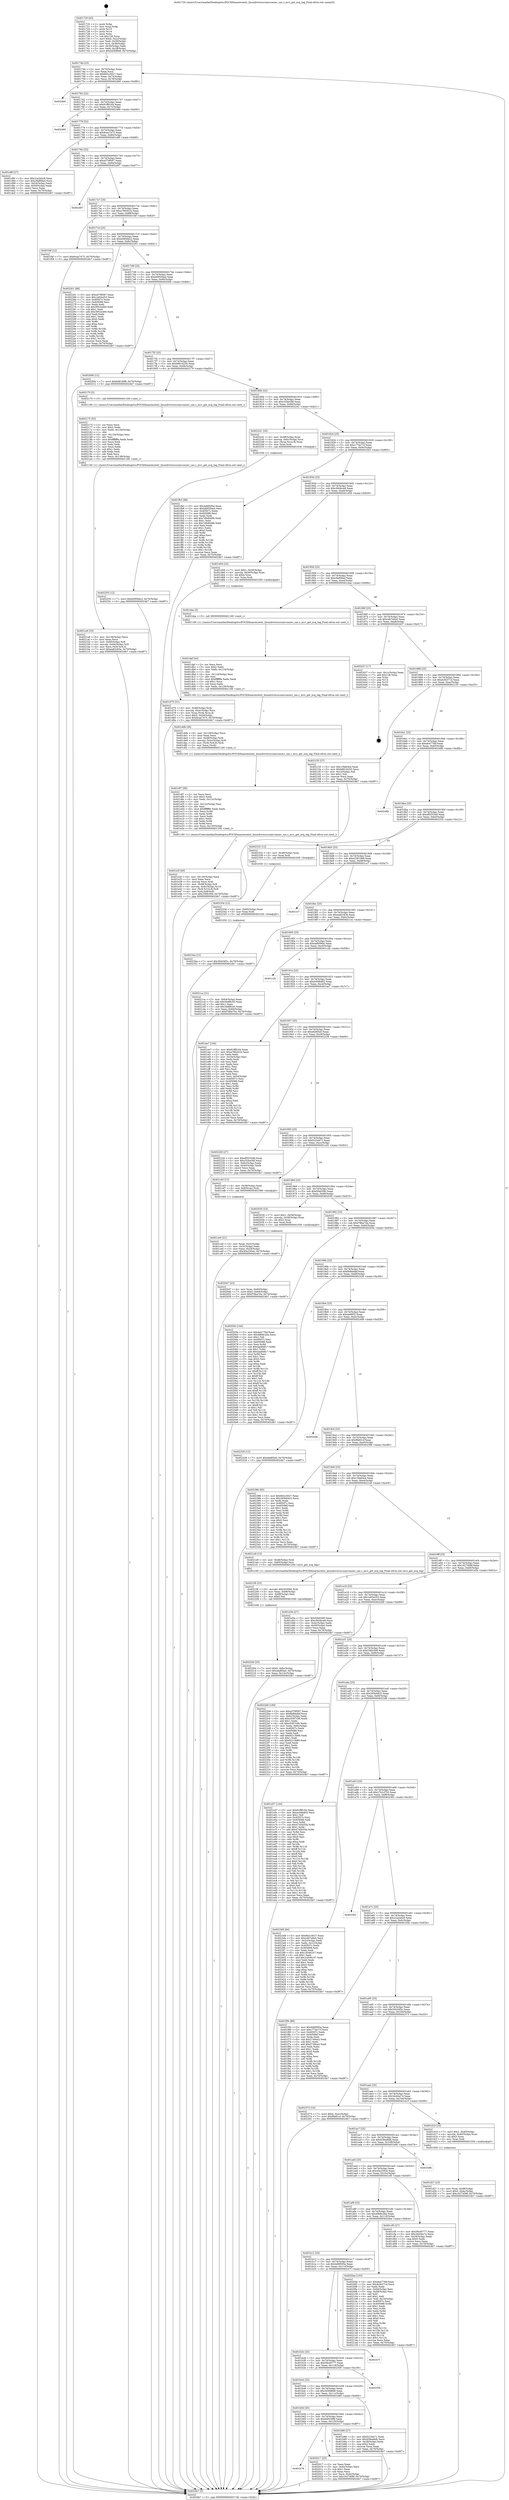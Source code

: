 digraph "0x401720" {
  label = "0x401720 (/mnt/c/Users/mathe/Desktop/tcc/POCII/binaries/extr_linuxdriversscsimvsasmv_sas.c_mvs_get_ncq_tag_Final-ollvm.out::main(0))"
  labelloc = "t"
  node[shape=record]

  Entry [label="",width=0.3,height=0.3,shape=circle,fillcolor=black,style=filled]
  "0x40174b" [label="{
     0x40174b [23]\l
     | [instrs]\l
     &nbsp;&nbsp;0x40174b \<+3\>: mov -0x70(%rbp),%eax\l
     &nbsp;&nbsp;0x40174e \<+2\>: mov %eax,%ecx\l
     &nbsp;&nbsp;0x401750 \<+6\>: sub $0x802c3027,%ecx\l
     &nbsp;&nbsp;0x401756 \<+3\>: mov %eax,-0x74(%rbp)\l
     &nbsp;&nbsp;0x401759 \<+3\>: mov %ecx,-0x78(%rbp)\l
     &nbsp;&nbsp;0x40175c \<+6\>: je 00000000004024b0 \<main+0xd90\>\l
  }"]
  "0x4024b0" [label="{
     0x4024b0\l
  }", style=dashed]
  "0x401762" [label="{
     0x401762 [22]\l
     | [instrs]\l
     &nbsp;&nbsp;0x401762 \<+5\>: jmp 0000000000401767 \<main+0x47\>\l
     &nbsp;&nbsp;0x401767 \<+3\>: mov -0x74(%rbp),%eax\l
     &nbsp;&nbsp;0x40176a \<+5\>: sub $0x81ff9164,%eax\l
     &nbsp;&nbsp;0x40176f \<+3\>: mov %eax,-0x7c(%rbp)\l
     &nbsp;&nbsp;0x401772 \<+6\>: je 0000000000402460 \<main+0xd40\>\l
  }"]
  Exit [label="",width=0.3,height=0.3,shape=circle,fillcolor=black,style=filled,peripheries=2]
  "0x402460" [label="{
     0x402460\l
  }", style=dashed]
  "0x401778" [label="{
     0x401778 [22]\l
     | [instrs]\l
     &nbsp;&nbsp;0x401778 \<+5\>: jmp 000000000040177d \<main+0x5d\>\l
     &nbsp;&nbsp;0x40177d \<+3\>: mov -0x74(%rbp),%eax\l
     &nbsp;&nbsp;0x401780 \<+5\>: sub $0x9caa7475,%eax\l
     &nbsp;&nbsp;0x401785 \<+3\>: mov %eax,-0x80(%rbp)\l
     &nbsp;&nbsp;0x401788 \<+6\>: je 0000000000401d8f \<main+0x66f\>\l
  }"]
  "0x40234a" [label="{
     0x40234a [12]\l
     | [instrs]\l
     &nbsp;&nbsp;0x40234a \<+7\>: movl $0x30434f2c,-0x70(%rbp)\l
     &nbsp;&nbsp;0x402351 \<+5\>: jmp 00000000004024b7 \<main+0xd97\>\l
  }"]
  "0x401d8f" [label="{
     0x401d8f [27]\l
     | [instrs]\l
     &nbsp;&nbsp;0x401d8f \<+5\>: mov $0x2ca2a0c8,%eax\l
     &nbsp;&nbsp;0x401d94 \<+5\>: mov $0xc9af08ad,%ecx\l
     &nbsp;&nbsp;0x401d99 \<+3\>: mov -0x54(%rbp),%edx\l
     &nbsp;&nbsp;0x401d9c \<+3\>: cmp -0x50(%rbp),%edx\l
     &nbsp;&nbsp;0x401d9f \<+3\>: cmovl %ecx,%eax\l
     &nbsp;&nbsp;0x401da2 \<+3\>: mov %eax,-0x70(%rbp)\l
     &nbsp;&nbsp;0x401da5 \<+5\>: jmp 00000000004024b7 \<main+0xd97\>\l
  }"]
  "0x40178e" [label="{
     0x40178e [25]\l
     | [instrs]\l
     &nbsp;&nbsp;0x40178e \<+5\>: jmp 0000000000401793 \<main+0x73\>\l
     &nbsp;&nbsp;0x401793 \<+3\>: mov -0x74(%rbp),%eax\l
     &nbsp;&nbsp;0x401796 \<+5\>: sub $0xa579f587,%eax\l
     &nbsp;&nbsp;0x40179b \<+6\>: mov %eax,-0x84(%rbp)\l
     &nbsp;&nbsp;0x4017a1 \<+6\>: je 0000000000402497 \<main+0xd77\>\l
  }"]
  "0x40233e" [label="{
     0x40233e [12]\l
     | [instrs]\l
     &nbsp;&nbsp;0x40233e \<+4\>: mov -0x60(%rbp),%rax\l
     &nbsp;&nbsp;0x402342 \<+3\>: mov %rax,%rdi\l
     &nbsp;&nbsp;0x402345 \<+5\>: call 0000000000401030 \<free@plt\>\l
     | [calls]\l
     &nbsp;&nbsp;0x401030 \{1\} (unknown)\l
  }"]
  "0x402497" [label="{
     0x402497\l
  }", style=dashed]
  "0x4017a7" [label="{
     0x4017a7 [25]\l
     | [instrs]\l
     &nbsp;&nbsp;0x4017a7 \<+5\>: jmp 00000000004017ac \<main+0x8c\>\l
     &nbsp;&nbsp;0x4017ac \<+3\>: mov -0x74(%rbp),%eax\l
     &nbsp;&nbsp;0x4017af \<+5\>: sub $0xa786261b,%eax\l
     &nbsp;&nbsp;0x4017b4 \<+6\>: mov %eax,-0x88(%rbp)\l
     &nbsp;&nbsp;0x4017ba \<+6\>: je 0000000000401f4f \<main+0x82f\>\l
  }"]
  "0x402255" [label="{
     0x402255 [12]\l
     | [instrs]\l
     &nbsp;&nbsp;0x402255 \<+7\>: movl $0xb0956dc2,-0x70(%rbp)\l
     &nbsp;&nbsp;0x40225c \<+5\>: jmp 00000000004024b7 \<main+0xd97\>\l
  }"]
  "0x401f4f" [label="{
     0x401f4f [12]\l
     | [instrs]\l
     &nbsp;&nbsp;0x401f4f \<+7\>: movl $0x9caa7475,-0x70(%rbp)\l
     &nbsp;&nbsp;0x401f56 \<+5\>: jmp 00000000004024b7 \<main+0xd97\>\l
  }"]
  "0x4017c0" [label="{
     0x4017c0 [25]\l
     | [instrs]\l
     &nbsp;&nbsp;0x4017c0 \<+5\>: jmp 00000000004017c5 \<main+0xa5\>\l
     &nbsp;&nbsp;0x4017c5 \<+3\>: mov -0x74(%rbp),%eax\l
     &nbsp;&nbsp;0x4017c8 \<+5\>: sub $0xb0956dc2,%eax\l
     &nbsp;&nbsp;0x4017cd \<+6\>: mov %eax,-0x8c(%rbp)\l
     &nbsp;&nbsp;0x4017d3 \<+6\>: je 0000000000402261 \<main+0xb41\>\l
  }"]
  "0x40220d" [label="{
     0x40220d [25]\l
     | [instrs]\l
     &nbsp;&nbsp;0x40220d \<+7\>: movl $0x0,-0x6c(%rbp)\l
     &nbsp;&nbsp;0x402214 \<+7\>: movl $0xefa8f3a0,-0x70(%rbp)\l
     &nbsp;&nbsp;0x40221b \<+6\>: mov %eax,-0x13c(%rbp)\l
     &nbsp;&nbsp;0x402221 \<+5\>: jmp 00000000004024b7 \<main+0xd97\>\l
  }"]
  "0x402261" [label="{
     0x402261 [88]\l
     | [instrs]\l
     &nbsp;&nbsp;0x402261 \<+5\>: mov $0xa579f587,%eax\l
     &nbsp;&nbsp;0x402266 \<+5\>: mov $0x1a83a253,%ecx\l
     &nbsp;&nbsp;0x40226b \<+7\>: mov 0x40507c,%edx\l
     &nbsp;&nbsp;0x402272 \<+7\>: mov 0x405088,%esi\l
     &nbsp;&nbsp;0x402279 \<+2\>: mov %edx,%edi\l
     &nbsp;&nbsp;0x40227b \<+6\>: sub $0x3952e460,%edi\l
     &nbsp;&nbsp;0x402281 \<+3\>: sub $0x1,%edi\l
     &nbsp;&nbsp;0x402284 \<+6\>: add $0x3952e460,%edi\l
     &nbsp;&nbsp;0x40228a \<+3\>: imul %edi,%edx\l
     &nbsp;&nbsp;0x40228d \<+3\>: and $0x1,%edx\l
     &nbsp;&nbsp;0x402290 \<+3\>: cmp $0x0,%edx\l
     &nbsp;&nbsp;0x402293 \<+4\>: sete %r8b\l
     &nbsp;&nbsp;0x402297 \<+3\>: cmp $0xa,%esi\l
     &nbsp;&nbsp;0x40229a \<+4\>: setl %r9b\l
     &nbsp;&nbsp;0x40229e \<+3\>: mov %r8b,%r10b\l
     &nbsp;&nbsp;0x4022a1 \<+3\>: and %r9b,%r10b\l
     &nbsp;&nbsp;0x4022a4 \<+3\>: xor %r9b,%r8b\l
     &nbsp;&nbsp;0x4022a7 \<+3\>: or %r8b,%r10b\l
     &nbsp;&nbsp;0x4022aa \<+4\>: test $0x1,%r10b\l
     &nbsp;&nbsp;0x4022ae \<+3\>: cmovne %ecx,%eax\l
     &nbsp;&nbsp;0x4022b1 \<+3\>: mov %eax,-0x70(%rbp)\l
     &nbsp;&nbsp;0x4022b4 \<+5\>: jmp 00000000004024b7 \<main+0xd97\>\l
  }"]
  "0x4017d9" [label="{
     0x4017d9 [25]\l
     | [instrs]\l
     &nbsp;&nbsp;0x4017d9 \<+5\>: jmp 00000000004017de \<main+0xbe\>\l
     &nbsp;&nbsp;0x4017de \<+3\>: mov -0x74(%rbp),%eax\l
     &nbsp;&nbsp;0x4017e1 \<+5\>: sub $0xb6955ba4,%eax\l
     &nbsp;&nbsp;0x4017e6 \<+6\>: mov %eax,-0x90(%rbp)\l
     &nbsp;&nbsp;0x4017ec \<+6\>: je 000000000040200b \<main+0x8eb\>\l
  }"]
  "0x4021f6" [label="{
     0x4021f6 [23]\l
     | [instrs]\l
     &nbsp;&nbsp;0x4021f6 \<+10\>: movabs $0x4030b6,%rdi\l
     &nbsp;&nbsp;0x402200 \<+3\>: mov %eax,-0x68(%rbp)\l
     &nbsp;&nbsp;0x402203 \<+3\>: mov -0x68(%rbp),%esi\l
     &nbsp;&nbsp;0x402206 \<+2\>: mov $0x0,%al\l
     &nbsp;&nbsp;0x402208 \<+5\>: call 0000000000401040 \<printf@plt\>\l
     | [calls]\l
     &nbsp;&nbsp;0x401040 \{1\} (unknown)\l
  }"]
  "0x40200b" [label="{
     0x40200b [12]\l
     | [instrs]\l
     &nbsp;&nbsp;0x40200b \<+7\>: movl $0x6d81fdf8,-0x70(%rbp)\l
     &nbsp;&nbsp;0x402012 \<+5\>: jmp 00000000004024b7 \<main+0xd97\>\l
  }"]
  "0x4017f2" [label="{
     0x4017f2 [25]\l
     | [instrs]\l
     &nbsp;&nbsp;0x4017f2 \<+5\>: jmp 00000000004017f7 \<main+0xd7\>\l
     &nbsp;&nbsp;0x4017f7 \<+3\>: mov -0x74(%rbp),%eax\l
     &nbsp;&nbsp;0x4017fa \<+5\>: sub $0xb9616255,%eax\l
     &nbsp;&nbsp;0x4017ff \<+6\>: mov %eax,-0x94(%rbp)\l
     &nbsp;&nbsp;0x401805 \<+6\>: je 0000000000402170 \<main+0xa50\>\l
  }"]
  "0x4021a9" [label="{
     0x4021a9 [33]\l
     | [instrs]\l
     &nbsp;&nbsp;0x4021a9 \<+6\>: mov -0x138(%rbp),%ecx\l
     &nbsp;&nbsp;0x4021af \<+3\>: imul %eax,%ecx\l
     &nbsp;&nbsp;0x4021b2 \<+4\>: mov -0x60(%rbp),%r8\l
     &nbsp;&nbsp;0x4021b6 \<+4\>: movslq -0x64(%rbp),%r9\l
     &nbsp;&nbsp;0x4021ba \<+4\>: mov %ecx,(%r8,%r9,4)\l
     &nbsp;&nbsp;0x4021be \<+7\>: movl $0xea82c83e,-0x70(%rbp)\l
     &nbsp;&nbsp;0x4021c5 \<+5\>: jmp 00000000004024b7 \<main+0xd97\>\l
  }"]
  "0x402170" [label="{
     0x402170 [5]\l
     | [instrs]\l
     &nbsp;&nbsp;0x402170 \<+5\>: call 0000000000401160 \<next_i\>\l
     | [calls]\l
     &nbsp;&nbsp;0x401160 \{1\} (/mnt/c/Users/mathe/Desktop/tcc/POCII/binaries/extr_linuxdriversscsimvsasmv_sas.c_mvs_get_ncq_tag_Final-ollvm.out::next_i)\l
  }"]
  "0x40180b" [label="{
     0x40180b [25]\l
     | [instrs]\l
     &nbsp;&nbsp;0x40180b \<+5\>: jmp 0000000000401810 \<main+0xf0\>\l
     &nbsp;&nbsp;0x401810 \<+3\>: mov -0x74(%rbp),%eax\l
     &nbsp;&nbsp;0x401813 \<+5\>: sub $0xc52be3fd,%eax\l
     &nbsp;&nbsp;0x401818 \<+6\>: mov %eax,-0x98(%rbp)\l
     &nbsp;&nbsp;0x40181e \<+6\>: je 0000000000402241 \<main+0xb21\>\l
  }"]
  "0x402175" [label="{
     0x402175 [52]\l
     | [instrs]\l
     &nbsp;&nbsp;0x402175 \<+2\>: xor %ecx,%ecx\l
     &nbsp;&nbsp;0x402177 \<+5\>: mov $0x2,%edx\l
     &nbsp;&nbsp;0x40217c \<+6\>: mov %edx,-0x134(%rbp)\l
     &nbsp;&nbsp;0x402182 \<+1\>: cltd\l
     &nbsp;&nbsp;0x402183 \<+6\>: mov -0x134(%rbp),%esi\l
     &nbsp;&nbsp;0x402189 \<+2\>: idiv %esi\l
     &nbsp;&nbsp;0x40218b \<+6\>: imul $0xfffffffe,%edx,%edx\l
     &nbsp;&nbsp;0x402191 \<+2\>: mov %ecx,%edi\l
     &nbsp;&nbsp;0x402193 \<+2\>: sub %edx,%edi\l
     &nbsp;&nbsp;0x402195 \<+2\>: mov %ecx,%edx\l
     &nbsp;&nbsp;0x402197 \<+3\>: sub $0x1,%edx\l
     &nbsp;&nbsp;0x40219a \<+2\>: add %edx,%edi\l
     &nbsp;&nbsp;0x40219c \<+2\>: sub %edi,%ecx\l
     &nbsp;&nbsp;0x40219e \<+6\>: mov %ecx,-0x138(%rbp)\l
     &nbsp;&nbsp;0x4021a4 \<+5\>: call 0000000000401160 \<next_i\>\l
     | [calls]\l
     &nbsp;&nbsp;0x401160 \{1\} (/mnt/c/Users/mathe/Desktop/tcc/POCII/binaries/extr_linuxdriversscsimvsasmv_sas.c_mvs_get_ncq_tag_Final-ollvm.out::next_i)\l
  }"]
  "0x402241" [label="{
     0x402241 [20]\l
     | [instrs]\l
     &nbsp;&nbsp;0x402241 \<+4\>: mov -0x48(%rbp),%rax\l
     &nbsp;&nbsp;0x402245 \<+4\>: movslq -0x6c(%rbp),%rcx\l
     &nbsp;&nbsp;0x402249 \<+4\>: mov (%rax,%rcx,8),%rax\l
     &nbsp;&nbsp;0x40224d \<+3\>: mov %rax,%rdi\l
     &nbsp;&nbsp;0x402250 \<+5\>: call 0000000000401030 \<free@plt\>\l
     | [calls]\l
     &nbsp;&nbsp;0x401030 \{1\} (unknown)\l
  }"]
  "0x401824" [label="{
     0x401824 [25]\l
     | [instrs]\l
     &nbsp;&nbsp;0x401824 \<+5\>: jmp 0000000000401829 \<main+0x109\>\l
     &nbsp;&nbsp;0x401829 \<+3\>: mov -0x74(%rbp),%eax\l
     &nbsp;&nbsp;0x40182c \<+5\>: sub $0xc77de71f,%eax\l
     &nbsp;&nbsp;0x401831 \<+6\>: mov %eax,-0x9c(%rbp)\l
     &nbsp;&nbsp;0x401837 \<+6\>: je 0000000000401fb3 \<main+0x893\>\l
  }"]
  "0x402047" [label="{
     0x402047 [23]\l
     | [instrs]\l
     &nbsp;&nbsp;0x402047 \<+4\>: mov %rax,-0x60(%rbp)\l
     &nbsp;&nbsp;0x40204b \<+7\>: movl $0x0,-0x64(%rbp)\l
     &nbsp;&nbsp;0x402052 \<+7\>: movl $0xf78ba70a,-0x70(%rbp)\l
     &nbsp;&nbsp;0x402059 \<+5\>: jmp 00000000004024b7 \<main+0xd97\>\l
  }"]
  "0x401fb3" [label="{
     0x401fb3 [88]\l
     | [instrs]\l
     &nbsp;&nbsp;0x401fb3 \<+5\>: mov $0x4d6f595a,%eax\l
     &nbsp;&nbsp;0x401fb8 \<+5\>: mov $0xb6955ba4,%ecx\l
     &nbsp;&nbsp;0x401fbd \<+7\>: mov 0x40507c,%edx\l
     &nbsp;&nbsp;0x401fc4 \<+7\>: mov 0x405088,%esi\l
     &nbsp;&nbsp;0x401fcb \<+2\>: mov %edx,%edi\l
     &nbsp;&nbsp;0x401fcd \<+6\>: add $0x7d6db49b,%edi\l
     &nbsp;&nbsp;0x401fd3 \<+3\>: sub $0x1,%edi\l
     &nbsp;&nbsp;0x401fd6 \<+6\>: sub $0x7d6db49b,%edi\l
     &nbsp;&nbsp;0x401fdc \<+3\>: imul %edi,%edx\l
     &nbsp;&nbsp;0x401fdf \<+3\>: and $0x1,%edx\l
     &nbsp;&nbsp;0x401fe2 \<+3\>: cmp $0x0,%edx\l
     &nbsp;&nbsp;0x401fe5 \<+4\>: sete %r8b\l
     &nbsp;&nbsp;0x401fe9 \<+3\>: cmp $0xa,%esi\l
     &nbsp;&nbsp;0x401fec \<+4\>: setl %r9b\l
     &nbsp;&nbsp;0x401ff0 \<+3\>: mov %r8b,%r10b\l
     &nbsp;&nbsp;0x401ff3 \<+3\>: and %r9b,%r10b\l
     &nbsp;&nbsp;0x401ff6 \<+3\>: xor %r9b,%r8b\l
     &nbsp;&nbsp;0x401ff9 \<+3\>: or %r8b,%r10b\l
     &nbsp;&nbsp;0x401ffc \<+4\>: test $0x1,%r10b\l
     &nbsp;&nbsp;0x402000 \<+3\>: cmovne %ecx,%eax\l
     &nbsp;&nbsp;0x402003 \<+3\>: mov %eax,-0x70(%rbp)\l
     &nbsp;&nbsp;0x402006 \<+5\>: jmp 00000000004024b7 \<main+0xd97\>\l
  }"]
  "0x40183d" [label="{
     0x40183d [25]\l
     | [instrs]\l
     &nbsp;&nbsp;0x40183d \<+5\>: jmp 0000000000401842 \<main+0x122\>\l
     &nbsp;&nbsp;0x401842 \<+3\>: mov -0x74(%rbp),%eax\l
     &nbsp;&nbsp;0x401845 \<+5\>: sub $0xc944bce6,%eax\l
     &nbsp;&nbsp;0x40184a \<+6\>: mov %eax,-0xa0(%rbp)\l
     &nbsp;&nbsp;0x401850 \<+6\>: je 0000000000401d59 \<main+0x639\>\l
  }"]
  "0x401b76" [label="{
     0x401b76\l
  }", style=dashed]
  "0x401d59" [label="{
     0x401d59 [23]\l
     | [instrs]\l
     &nbsp;&nbsp;0x401d59 \<+7\>: movl $0x1,-0x50(%rbp)\l
     &nbsp;&nbsp;0x401d60 \<+4\>: movslq -0x50(%rbp),%rax\l
     &nbsp;&nbsp;0x401d64 \<+4\>: shl $0x4,%rax\l
     &nbsp;&nbsp;0x401d68 \<+3\>: mov %rax,%rdi\l
     &nbsp;&nbsp;0x401d6b \<+5\>: call 0000000000401050 \<malloc@plt\>\l
     | [calls]\l
     &nbsp;&nbsp;0x401050 \{1\} (unknown)\l
  }"]
  "0x401856" [label="{
     0x401856 [25]\l
     | [instrs]\l
     &nbsp;&nbsp;0x401856 \<+5\>: jmp 000000000040185b \<main+0x13b\>\l
     &nbsp;&nbsp;0x40185b \<+3\>: mov -0x74(%rbp),%eax\l
     &nbsp;&nbsp;0x40185e \<+5\>: sub $0xc9af08ad,%eax\l
     &nbsp;&nbsp;0x401863 \<+6\>: mov %eax,-0xa4(%rbp)\l
     &nbsp;&nbsp;0x401869 \<+6\>: je 0000000000401daa \<main+0x68a\>\l
  }"]
  "0x402017" [label="{
     0x402017 [25]\l
     | [instrs]\l
     &nbsp;&nbsp;0x402017 \<+2\>: xor %eax,%eax\l
     &nbsp;&nbsp;0x402019 \<+3\>: mov -0x4c(%rbp),%ecx\l
     &nbsp;&nbsp;0x40201c \<+3\>: sub $0x1,%eax\l
     &nbsp;&nbsp;0x40201f \<+2\>: sub %eax,%ecx\l
     &nbsp;&nbsp;0x402021 \<+3\>: mov %ecx,-0x4c(%rbp)\l
     &nbsp;&nbsp;0x402024 \<+7\>: movl $0x1627408f,-0x70(%rbp)\l
     &nbsp;&nbsp;0x40202b \<+5\>: jmp 00000000004024b7 \<main+0xd97\>\l
  }"]
  "0x401daa" [label="{
     0x401daa [5]\l
     | [instrs]\l
     &nbsp;&nbsp;0x401daa \<+5\>: call 0000000000401160 \<next_i\>\l
     | [calls]\l
     &nbsp;&nbsp;0x401160 \{1\} (/mnt/c/Users/mathe/Desktop/tcc/POCII/binaries/extr_linuxdriversscsimvsasmv_sas.c_mvs_get_ncq_tag_Final-ollvm.out::next_i)\l
  }"]
  "0x40186f" [label="{
     0x40186f [25]\l
     | [instrs]\l
     &nbsp;&nbsp;0x40186f \<+5\>: jmp 0000000000401874 \<main+0x154\>\l
     &nbsp;&nbsp;0x401874 \<+3\>: mov -0x74(%rbp),%eax\l
     &nbsp;&nbsp;0x401877 \<+5\>: sub $0xcdb7e8a5,%eax\l
     &nbsp;&nbsp;0x40187c \<+6\>: mov %eax,-0xa8(%rbp)\l
     &nbsp;&nbsp;0x401882 \<+6\>: je 0000000000402437 \<main+0xd17\>\l
  }"]
  "0x401e2f" [label="{
     0x401e2f [40]\l
     | [instrs]\l
     &nbsp;&nbsp;0x401e2f \<+6\>: mov -0x130(%rbp),%ecx\l
     &nbsp;&nbsp;0x401e35 \<+3\>: imul %eax,%ecx\l
     &nbsp;&nbsp;0x401e38 \<+3\>: movslq %ecx,%rdi\l
     &nbsp;&nbsp;0x401e3b \<+4\>: mov -0x48(%rbp),%r8\l
     &nbsp;&nbsp;0x401e3f \<+4\>: movslq -0x4c(%rbp),%r10\l
     &nbsp;&nbsp;0x401e43 \<+4\>: mov (%r8,%r10,8),%r8\l
     &nbsp;&nbsp;0x401e47 \<+4\>: mov %rdi,0x8(%r8)\l
     &nbsp;&nbsp;0x401e4b \<+7\>: movl $0x236fc508,-0x70(%rbp)\l
     &nbsp;&nbsp;0x401e52 \<+5\>: jmp 00000000004024b7 \<main+0xd97\>\l
  }"]
  "0x402437" [label="{
     0x402437 [17]\l
     | [instrs]\l
     &nbsp;&nbsp;0x402437 \<+3\>: mov -0x1c(%rbp),%eax\l
     &nbsp;&nbsp;0x40243a \<+7\>: add $0x128,%rsp\l
     &nbsp;&nbsp;0x402441 \<+1\>: pop %rbx\l
     &nbsp;&nbsp;0x402442 \<+2\>: pop %r14\l
     &nbsp;&nbsp;0x402444 \<+2\>: pop %r15\l
     &nbsp;&nbsp;0x402446 \<+1\>: pop %rbp\l
     &nbsp;&nbsp;0x402447 \<+1\>: ret\l
  }"]
  "0x401888" [label="{
     0x401888 [25]\l
     | [instrs]\l
     &nbsp;&nbsp;0x401888 \<+5\>: jmp 000000000040188d \<main+0x16d\>\l
     &nbsp;&nbsp;0x40188d \<+3\>: mov -0x74(%rbp),%eax\l
     &nbsp;&nbsp;0x401890 \<+5\>: sub $0xdcf4371d,%eax\l
     &nbsp;&nbsp;0x401895 \<+6\>: mov %eax,-0xac(%rbp)\l
     &nbsp;&nbsp;0x40189b \<+6\>: je 0000000000402155 \<main+0xa35\>\l
  }"]
  "0x401df7" [label="{
     0x401df7 [56]\l
     | [instrs]\l
     &nbsp;&nbsp;0x401df7 \<+2\>: xor %ecx,%ecx\l
     &nbsp;&nbsp;0x401df9 \<+5\>: mov $0x2,%edx\l
     &nbsp;&nbsp;0x401dfe \<+6\>: mov %edx,-0x12c(%rbp)\l
     &nbsp;&nbsp;0x401e04 \<+1\>: cltd\l
     &nbsp;&nbsp;0x401e05 \<+6\>: mov -0x12c(%rbp),%esi\l
     &nbsp;&nbsp;0x401e0b \<+2\>: idiv %esi\l
     &nbsp;&nbsp;0x401e0d \<+6\>: imul $0xfffffffe,%edx,%edx\l
     &nbsp;&nbsp;0x401e13 \<+3\>: mov %ecx,%r9d\l
     &nbsp;&nbsp;0x401e16 \<+3\>: sub %edx,%r9d\l
     &nbsp;&nbsp;0x401e19 \<+2\>: mov %ecx,%edx\l
     &nbsp;&nbsp;0x401e1b \<+3\>: sub $0x1,%edx\l
     &nbsp;&nbsp;0x401e1e \<+3\>: add %edx,%r9d\l
     &nbsp;&nbsp;0x401e21 \<+3\>: sub %r9d,%ecx\l
     &nbsp;&nbsp;0x401e24 \<+6\>: mov %ecx,-0x130(%rbp)\l
     &nbsp;&nbsp;0x401e2a \<+5\>: call 0000000000401160 \<next_i\>\l
     | [calls]\l
     &nbsp;&nbsp;0x401160 \{1\} (/mnt/c/Users/mathe/Desktop/tcc/POCII/binaries/extr_linuxdriversscsimvsasmv_sas.c_mvs_get_ncq_tag_Final-ollvm.out::next_i)\l
  }"]
  "0x402155" [label="{
     0x402155 [27]\l
     | [instrs]\l
     &nbsp;&nbsp;0x402155 \<+5\>: mov $0x15fa63e4,%eax\l
     &nbsp;&nbsp;0x40215a \<+5\>: mov $0xb9616255,%ecx\l
     &nbsp;&nbsp;0x40215f \<+3\>: mov -0x1d(%rbp),%dl\l
     &nbsp;&nbsp;0x402162 \<+3\>: test $0x1,%dl\l
     &nbsp;&nbsp;0x402165 \<+3\>: cmovne %ecx,%eax\l
     &nbsp;&nbsp;0x402168 \<+3\>: mov %eax,-0x70(%rbp)\l
     &nbsp;&nbsp;0x40216b \<+5\>: jmp 00000000004024b7 \<main+0xd97\>\l
  }"]
  "0x4018a1" [label="{
     0x4018a1 [25]\l
     | [instrs]\l
     &nbsp;&nbsp;0x4018a1 \<+5\>: jmp 00000000004018a6 \<main+0x186\>\l
     &nbsp;&nbsp;0x4018a6 \<+3\>: mov -0x74(%rbp),%eax\l
     &nbsp;&nbsp;0x4018a9 \<+5\>: sub $0xde477fef,%eax\l
     &nbsp;&nbsp;0x4018ae \<+6\>: mov %eax,-0xb0(%rbp)\l
     &nbsp;&nbsp;0x4018b4 \<+6\>: je 000000000040248b \<main+0xd6b\>\l
  }"]
  "0x401ddb" [label="{
     0x401ddb [28]\l
     | [instrs]\l
     &nbsp;&nbsp;0x401ddb \<+6\>: mov -0x128(%rbp),%ecx\l
     &nbsp;&nbsp;0x401de1 \<+3\>: imul %eax,%ecx\l
     &nbsp;&nbsp;0x401de4 \<+4\>: mov -0x48(%rbp),%rdi\l
     &nbsp;&nbsp;0x401de8 \<+4\>: movslq -0x4c(%rbp),%r8\l
     &nbsp;&nbsp;0x401dec \<+4\>: mov (%rdi,%r8,8),%rdi\l
     &nbsp;&nbsp;0x401df0 \<+2\>: mov %ecx,(%rdi)\l
     &nbsp;&nbsp;0x401df2 \<+5\>: call 0000000000401160 \<next_i\>\l
     | [calls]\l
     &nbsp;&nbsp;0x401160 \{1\} (/mnt/c/Users/mathe/Desktop/tcc/POCII/binaries/extr_linuxdriversscsimvsasmv_sas.c_mvs_get_ncq_tag_Final-ollvm.out::next_i)\l
  }"]
  "0x40248b" [label="{
     0x40248b\l
  }", style=dashed]
  "0x4018ba" [label="{
     0x4018ba [25]\l
     | [instrs]\l
     &nbsp;&nbsp;0x4018ba \<+5\>: jmp 00000000004018bf \<main+0x19f\>\l
     &nbsp;&nbsp;0x4018bf \<+3\>: mov -0x74(%rbp),%eax\l
     &nbsp;&nbsp;0x4018c2 \<+5\>: sub $0xdf5553dd,%eax\l
     &nbsp;&nbsp;0x4018c7 \<+6\>: mov %eax,-0xb4(%rbp)\l
     &nbsp;&nbsp;0x4018cd \<+6\>: je 0000000000402332 \<main+0xc12\>\l
  }"]
  "0x401daf" [label="{
     0x401daf [44]\l
     | [instrs]\l
     &nbsp;&nbsp;0x401daf \<+2\>: xor %ecx,%ecx\l
     &nbsp;&nbsp;0x401db1 \<+5\>: mov $0x2,%edx\l
     &nbsp;&nbsp;0x401db6 \<+6\>: mov %edx,-0x124(%rbp)\l
     &nbsp;&nbsp;0x401dbc \<+1\>: cltd\l
     &nbsp;&nbsp;0x401dbd \<+6\>: mov -0x124(%rbp),%esi\l
     &nbsp;&nbsp;0x401dc3 \<+2\>: idiv %esi\l
     &nbsp;&nbsp;0x401dc5 \<+6\>: imul $0xfffffffe,%edx,%edx\l
     &nbsp;&nbsp;0x401dcb \<+3\>: sub $0x1,%ecx\l
     &nbsp;&nbsp;0x401dce \<+2\>: sub %ecx,%edx\l
     &nbsp;&nbsp;0x401dd0 \<+6\>: mov %edx,-0x128(%rbp)\l
     &nbsp;&nbsp;0x401dd6 \<+5\>: call 0000000000401160 \<next_i\>\l
     | [calls]\l
     &nbsp;&nbsp;0x401160 \{1\} (/mnt/c/Users/mathe/Desktop/tcc/POCII/binaries/extr_linuxdriversscsimvsasmv_sas.c_mvs_get_ncq_tag_Final-ollvm.out::next_i)\l
  }"]
  "0x402332" [label="{
     0x402332 [12]\l
     | [instrs]\l
     &nbsp;&nbsp;0x402332 \<+4\>: mov -0x48(%rbp),%rax\l
     &nbsp;&nbsp;0x402336 \<+3\>: mov %rax,%rdi\l
     &nbsp;&nbsp;0x402339 \<+5\>: call 0000000000401030 \<free@plt\>\l
     | [calls]\l
     &nbsp;&nbsp;0x401030 \{1\} (unknown)\l
  }"]
  "0x4018d3" [label="{
     0x4018d3 [25]\l
     | [instrs]\l
     &nbsp;&nbsp;0x4018d3 \<+5\>: jmp 00000000004018d8 \<main+0x1b8\>\l
     &nbsp;&nbsp;0x4018d8 \<+3\>: mov -0x74(%rbp),%eax\l
     &nbsp;&nbsp;0x4018db \<+5\>: sub $0xe2391488,%eax\l
     &nbsp;&nbsp;0x4018e0 \<+6\>: mov %eax,-0xb8(%rbp)\l
     &nbsp;&nbsp;0x4018e6 \<+6\>: je 0000000000401cc7 \<main+0x5a7\>\l
  }"]
  "0x401d70" [label="{
     0x401d70 [31]\l
     | [instrs]\l
     &nbsp;&nbsp;0x401d70 \<+4\>: mov -0x48(%rbp),%rdi\l
     &nbsp;&nbsp;0x401d74 \<+4\>: movslq -0x4c(%rbp),%rcx\l
     &nbsp;&nbsp;0x401d78 \<+4\>: mov %rax,(%rdi,%rcx,8)\l
     &nbsp;&nbsp;0x401d7c \<+7\>: movl $0x0,-0x54(%rbp)\l
     &nbsp;&nbsp;0x401d83 \<+7\>: movl $0x9caa7475,-0x70(%rbp)\l
     &nbsp;&nbsp;0x401d8a \<+5\>: jmp 00000000004024b7 \<main+0xd97\>\l
  }"]
  "0x401cc7" [label="{
     0x401cc7\l
  }", style=dashed]
  "0x4018ec" [label="{
     0x4018ec [25]\l
     | [instrs]\l
     &nbsp;&nbsp;0x4018ec \<+5\>: jmp 00000000004018f1 \<main+0x1d1\>\l
     &nbsp;&nbsp;0x4018f1 \<+3\>: mov -0x74(%rbp),%eax\l
     &nbsp;&nbsp;0x4018f4 \<+5\>: sub $0xea82c83e,%eax\l
     &nbsp;&nbsp;0x4018f9 \<+6\>: mov %eax,-0xbc(%rbp)\l
     &nbsp;&nbsp;0x4018ff \<+6\>: je 00000000004021ca \<main+0xaaa\>\l
  }"]
  "0x401d27" [label="{
     0x401d27 [23]\l
     | [instrs]\l
     &nbsp;&nbsp;0x401d27 \<+4\>: mov %rax,-0x48(%rbp)\l
     &nbsp;&nbsp;0x401d2b \<+7\>: movl $0x0,-0x4c(%rbp)\l
     &nbsp;&nbsp;0x401d32 \<+7\>: movl $0x1627408f,-0x70(%rbp)\l
     &nbsp;&nbsp;0x401d39 \<+5\>: jmp 00000000004024b7 \<main+0xd97\>\l
  }"]
  "0x4021ca" [label="{
     0x4021ca [31]\l
     | [instrs]\l
     &nbsp;&nbsp;0x4021ca \<+3\>: mov -0x64(%rbp),%eax\l
     &nbsp;&nbsp;0x4021cd \<+5\>: add $0x3bdf8c45,%eax\l
     &nbsp;&nbsp;0x4021d2 \<+3\>: add $0x1,%eax\l
     &nbsp;&nbsp;0x4021d5 \<+5\>: sub $0x3bdf8c45,%eax\l
     &nbsp;&nbsp;0x4021da \<+3\>: mov %eax,-0x64(%rbp)\l
     &nbsp;&nbsp;0x4021dd \<+7\>: movl $0xf78ba70a,-0x70(%rbp)\l
     &nbsp;&nbsp;0x4021e4 \<+5\>: jmp 00000000004024b7 \<main+0xd97\>\l
  }"]
  "0x401905" [label="{
     0x401905 [25]\l
     | [instrs]\l
     &nbsp;&nbsp;0x401905 \<+5\>: jmp 000000000040190a \<main+0x1ea\>\l
     &nbsp;&nbsp;0x40190a \<+3\>: mov -0x74(%rbp),%eax\l
     &nbsp;&nbsp;0x40190d \<+5\>: sub $0xeaf6080d,%eax\l
     &nbsp;&nbsp;0x401912 \<+6\>: mov %eax,-0xc0(%rbp)\l
     &nbsp;&nbsp;0x401918 \<+6\>: je 0000000000401c2b \<main+0x50b\>\l
  }"]
  "0x401ce0" [label="{
     0x401ce0 [21]\l
     | [instrs]\l
     &nbsp;&nbsp;0x401ce0 \<+3\>: mov %eax,-0x3c(%rbp)\l
     &nbsp;&nbsp;0x401ce3 \<+3\>: mov -0x3c(%rbp),%eax\l
     &nbsp;&nbsp;0x401ce6 \<+3\>: mov %eax,-0x24(%rbp)\l
     &nbsp;&nbsp;0x401ce9 \<+7\>: movl $0x45e230cb,-0x70(%rbp)\l
     &nbsp;&nbsp;0x401cf0 \<+5\>: jmp 00000000004024b7 \<main+0xd97\>\l
  }"]
  "0x401c2b" [label="{
     0x401c2b\l
  }", style=dashed]
  "0x40191e" [label="{
     0x40191e [25]\l
     | [instrs]\l
     &nbsp;&nbsp;0x40191e \<+5\>: jmp 0000000000401923 \<main+0x203\>\l
     &nbsp;&nbsp;0x401923 \<+3\>: mov -0x74(%rbp),%eax\l
     &nbsp;&nbsp;0x401926 \<+5\>: sub $0xec0dbd02,%eax\l
     &nbsp;&nbsp;0x40192b \<+6\>: mov %eax,-0xc4(%rbp)\l
     &nbsp;&nbsp;0x401931 \<+6\>: je 0000000000401ee7 \<main+0x7c7\>\l
  }"]
  "0x401720" [label="{
     0x401720 [43]\l
     | [instrs]\l
     &nbsp;&nbsp;0x401720 \<+1\>: push %rbp\l
     &nbsp;&nbsp;0x401721 \<+3\>: mov %rsp,%rbp\l
     &nbsp;&nbsp;0x401724 \<+2\>: push %r15\l
     &nbsp;&nbsp;0x401726 \<+2\>: push %r14\l
     &nbsp;&nbsp;0x401728 \<+1\>: push %rbx\l
     &nbsp;&nbsp;0x401729 \<+7\>: sub $0x128,%rsp\l
     &nbsp;&nbsp;0x401730 \<+7\>: movl $0x0,-0x2c(%rbp)\l
     &nbsp;&nbsp;0x401737 \<+3\>: mov %edi,-0x30(%rbp)\l
     &nbsp;&nbsp;0x40173a \<+4\>: mov %rsi,-0x38(%rbp)\l
     &nbsp;&nbsp;0x40173e \<+3\>: mov -0x30(%rbp),%edi\l
     &nbsp;&nbsp;0x401741 \<+3\>: mov %edi,-0x28(%rbp)\l
     &nbsp;&nbsp;0x401744 \<+7\>: movl $0x5d308f48,-0x70(%rbp)\l
  }"]
  "0x401ee7" [label="{
     0x401ee7 [104]\l
     | [instrs]\l
     &nbsp;&nbsp;0x401ee7 \<+5\>: mov $0x81ff9164,%eax\l
     &nbsp;&nbsp;0x401eec \<+5\>: mov $0xa786261b,%ecx\l
     &nbsp;&nbsp;0x401ef1 \<+2\>: xor %edx,%edx\l
     &nbsp;&nbsp;0x401ef3 \<+3\>: mov -0x54(%rbp),%esi\l
     &nbsp;&nbsp;0x401ef6 \<+2\>: mov %edx,%edi\l
     &nbsp;&nbsp;0x401ef8 \<+2\>: sub %esi,%edi\l
     &nbsp;&nbsp;0x401efa \<+2\>: mov %edx,%esi\l
     &nbsp;&nbsp;0x401efc \<+3\>: sub $0x1,%esi\l
     &nbsp;&nbsp;0x401eff \<+2\>: add %esi,%edi\l
     &nbsp;&nbsp;0x401f01 \<+2\>: mov %edx,%esi\l
     &nbsp;&nbsp;0x401f03 \<+2\>: sub %edi,%esi\l
     &nbsp;&nbsp;0x401f05 \<+3\>: mov %esi,-0x54(%rbp)\l
     &nbsp;&nbsp;0x401f08 \<+7\>: mov 0x40507c,%esi\l
     &nbsp;&nbsp;0x401f0f \<+7\>: mov 0x405088,%edi\l
     &nbsp;&nbsp;0x401f16 \<+3\>: sub $0x1,%edx\l
     &nbsp;&nbsp;0x401f19 \<+3\>: mov %esi,%r8d\l
     &nbsp;&nbsp;0x401f1c \<+3\>: add %edx,%r8d\l
     &nbsp;&nbsp;0x401f1f \<+4\>: imul %r8d,%esi\l
     &nbsp;&nbsp;0x401f23 \<+3\>: and $0x1,%esi\l
     &nbsp;&nbsp;0x401f26 \<+3\>: cmp $0x0,%esi\l
     &nbsp;&nbsp;0x401f29 \<+4\>: sete %r9b\l
     &nbsp;&nbsp;0x401f2d \<+3\>: cmp $0xa,%edi\l
     &nbsp;&nbsp;0x401f30 \<+4\>: setl %r10b\l
     &nbsp;&nbsp;0x401f34 \<+3\>: mov %r9b,%r11b\l
     &nbsp;&nbsp;0x401f37 \<+3\>: and %r10b,%r11b\l
     &nbsp;&nbsp;0x401f3a \<+3\>: xor %r10b,%r9b\l
     &nbsp;&nbsp;0x401f3d \<+3\>: or %r9b,%r11b\l
     &nbsp;&nbsp;0x401f40 \<+4\>: test $0x1,%r11b\l
     &nbsp;&nbsp;0x401f44 \<+3\>: cmovne %ecx,%eax\l
     &nbsp;&nbsp;0x401f47 \<+3\>: mov %eax,-0x70(%rbp)\l
     &nbsp;&nbsp;0x401f4a \<+5\>: jmp 00000000004024b7 \<main+0xd97\>\l
  }"]
  "0x401937" [label="{
     0x401937 [25]\l
     | [instrs]\l
     &nbsp;&nbsp;0x401937 \<+5\>: jmp 000000000040193c \<main+0x21c\>\l
     &nbsp;&nbsp;0x40193c \<+3\>: mov -0x74(%rbp),%eax\l
     &nbsp;&nbsp;0x40193f \<+5\>: sub $0xefa8f3a0,%eax\l
     &nbsp;&nbsp;0x401944 \<+6\>: mov %eax,-0xc8(%rbp)\l
     &nbsp;&nbsp;0x40194a \<+6\>: je 0000000000402226 \<main+0xb06\>\l
  }"]
  "0x4024b7" [label="{
     0x4024b7 [5]\l
     | [instrs]\l
     &nbsp;&nbsp;0x4024b7 \<+5\>: jmp 000000000040174b \<main+0x2b\>\l
  }"]
  "0x402226" [label="{
     0x402226 [27]\l
     | [instrs]\l
     &nbsp;&nbsp;0x402226 \<+5\>: mov $0xdf5553dd,%eax\l
     &nbsp;&nbsp;0x40222b \<+5\>: mov $0xc52be3fd,%ecx\l
     &nbsp;&nbsp;0x402230 \<+3\>: mov -0x6c(%rbp),%edx\l
     &nbsp;&nbsp;0x402233 \<+3\>: cmp -0x40(%rbp),%edx\l
     &nbsp;&nbsp;0x402236 \<+3\>: cmovl %ecx,%eax\l
     &nbsp;&nbsp;0x402239 \<+3\>: mov %eax,-0x70(%rbp)\l
     &nbsp;&nbsp;0x40223c \<+5\>: jmp 00000000004024b7 \<main+0xd97\>\l
  }"]
  "0x401950" [label="{
     0x401950 [25]\l
     | [instrs]\l
     &nbsp;&nbsp;0x401950 \<+5\>: jmp 0000000000401955 \<main+0x235\>\l
     &nbsp;&nbsp;0x401955 \<+3\>: mov -0x74(%rbp),%eax\l
     &nbsp;&nbsp;0x401958 \<+5\>: sub $0xf223eb71,%eax\l
     &nbsp;&nbsp;0x40195d \<+6\>: mov %eax,-0xcc(%rbp)\l
     &nbsp;&nbsp;0x401963 \<+6\>: je 0000000000401cd3 \<main+0x5b3\>\l
  }"]
  "0x401b5d" [label="{
     0x401b5d [25]\l
     | [instrs]\l
     &nbsp;&nbsp;0x401b5d \<+5\>: jmp 0000000000401b62 \<main+0x442\>\l
     &nbsp;&nbsp;0x401b62 \<+3\>: mov -0x74(%rbp),%eax\l
     &nbsp;&nbsp;0x401b65 \<+5\>: sub $0x6d81fdf8,%eax\l
     &nbsp;&nbsp;0x401b6a \<+6\>: mov %eax,-0x120(%rbp)\l
     &nbsp;&nbsp;0x401b70 \<+6\>: je 0000000000402017 \<main+0x8f7\>\l
  }"]
  "0x401cd3" [label="{
     0x401cd3 [13]\l
     | [instrs]\l
     &nbsp;&nbsp;0x401cd3 \<+4\>: mov -0x38(%rbp),%rax\l
     &nbsp;&nbsp;0x401cd7 \<+4\>: mov 0x8(%rax),%rdi\l
     &nbsp;&nbsp;0x401cdb \<+5\>: call 0000000000401060 \<atoi@plt\>\l
     | [calls]\l
     &nbsp;&nbsp;0x401060 \{1\} (unknown)\l
  }"]
  "0x401969" [label="{
     0x401969 [25]\l
     | [instrs]\l
     &nbsp;&nbsp;0x401969 \<+5\>: jmp 000000000040196e \<main+0x24e\>\l
     &nbsp;&nbsp;0x40196e \<+3\>: mov -0x74(%rbp),%eax\l
     &nbsp;&nbsp;0x401971 \<+5\>: sub $0xf2fa0280,%eax\l
     &nbsp;&nbsp;0x401976 \<+6\>: mov %eax,-0xd0(%rbp)\l
     &nbsp;&nbsp;0x40197c \<+6\>: je 0000000000402030 \<main+0x910\>\l
  }"]
  "0x401b80" [label="{
     0x401b80 [27]\l
     | [instrs]\l
     &nbsp;&nbsp;0x401b80 \<+5\>: mov $0xf223eb71,%eax\l
     &nbsp;&nbsp;0x401b85 \<+5\>: mov $0x459ea8db,%ecx\l
     &nbsp;&nbsp;0x401b8a \<+3\>: mov -0x28(%rbp),%edx\l
     &nbsp;&nbsp;0x401b8d \<+3\>: cmp $0x2,%edx\l
     &nbsp;&nbsp;0x401b90 \<+3\>: cmovne %ecx,%eax\l
     &nbsp;&nbsp;0x401b93 \<+3\>: mov %eax,-0x70(%rbp)\l
     &nbsp;&nbsp;0x401b96 \<+5\>: jmp 00000000004024b7 \<main+0xd97\>\l
  }"]
  "0x402030" [label="{
     0x402030 [23]\l
     | [instrs]\l
     &nbsp;&nbsp;0x402030 \<+7\>: movl $0x1,-0x58(%rbp)\l
     &nbsp;&nbsp;0x402037 \<+4\>: movslq -0x58(%rbp),%rax\l
     &nbsp;&nbsp;0x40203b \<+4\>: shl $0x2,%rax\l
     &nbsp;&nbsp;0x40203f \<+3\>: mov %rax,%rdi\l
     &nbsp;&nbsp;0x402042 \<+5\>: call 0000000000401050 \<malloc@plt\>\l
     | [calls]\l
     &nbsp;&nbsp;0x401050 \{1\} (unknown)\l
  }"]
  "0x401982" [label="{
     0x401982 [25]\l
     | [instrs]\l
     &nbsp;&nbsp;0x401982 \<+5\>: jmp 0000000000401987 \<main+0x267\>\l
     &nbsp;&nbsp;0x401987 \<+3\>: mov -0x74(%rbp),%eax\l
     &nbsp;&nbsp;0x40198a \<+5\>: sub $0xf78ba70a,%eax\l
     &nbsp;&nbsp;0x40198f \<+6\>: mov %eax,-0xd4(%rbp)\l
     &nbsp;&nbsp;0x401995 \<+6\>: je 000000000040205e \<main+0x93e\>\l
  }"]
  "0x401b44" [label="{
     0x401b44 [25]\l
     | [instrs]\l
     &nbsp;&nbsp;0x401b44 \<+5\>: jmp 0000000000401b49 \<main+0x429\>\l
     &nbsp;&nbsp;0x401b49 \<+3\>: mov -0x74(%rbp),%eax\l
     &nbsp;&nbsp;0x401b4c \<+5\>: sub $0x5d308f48,%eax\l
     &nbsp;&nbsp;0x401b51 \<+6\>: mov %eax,-0x11c(%rbp)\l
     &nbsp;&nbsp;0x401b57 \<+6\>: je 0000000000401b80 \<main+0x460\>\l
  }"]
  "0x40205e" [label="{
     0x40205e [144]\l
     | [instrs]\l
     &nbsp;&nbsp;0x40205e \<+5\>: mov $0xde477fef,%eax\l
     &nbsp;&nbsp;0x402063 \<+5\>: mov $0x48b8c2ba,%ecx\l
     &nbsp;&nbsp;0x402068 \<+2\>: mov $0x1,%dl\l
     &nbsp;&nbsp;0x40206a \<+7\>: mov 0x40507c,%esi\l
     &nbsp;&nbsp;0x402071 \<+7\>: mov 0x405088,%edi\l
     &nbsp;&nbsp;0x402078 \<+3\>: mov %esi,%r8d\l
     &nbsp;&nbsp;0x40207b \<+7\>: sub $0x4aa84817,%r8d\l
     &nbsp;&nbsp;0x402082 \<+4\>: sub $0x1,%r8d\l
     &nbsp;&nbsp;0x402086 \<+7\>: add $0x4aa84817,%r8d\l
     &nbsp;&nbsp;0x40208d \<+4\>: imul %r8d,%esi\l
     &nbsp;&nbsp;0x402091 \<+3\>: and $0x1,%esi\l
     &nbsp;&nbsp;0x402094 \<+3\>: cmp $0x0,%esi\l
     &nbsp;&nbsp;0x402097 \<+4\>: sete %r9b\l
     &nbsp;&nbsp;0x40209b \<+3\>: cmp $0xa,%edi\l
     &nbsp;&nbsp;0x40209e \<+4\>: setl %r10b\l
     &nbsp;&nbsp;0x4020a2 \<+3\>: mov %r9b,%r11b\l
     &nbsp;&nbsp;0x4020a5 \<+4\>: xor $0xff,%r11b\l
     &nbsp;&nbsp;0x4020a9 \<+3\>: mov %r10b,%bl\l
     &nbsp;&nbsp;0x4020ac \<+3\>: xor $0xff,%bl\l
     &nbsp;&nbsp;0x4020af \<+3\>: xor $0x1,%dl\l
     &nbsp;&nbsp;0x4020b2 \<+3\>: mov %r11b,%r14b\l
     &nbsp;&nbsp;0x4020b5 \<+4\>: and $0xff,%r14b\l
     &nbsp;&nbsp;0x4020b9 \<+3\>: and %dl,%r9b\l
     &nbsp;&nbsp;0x4020bc \<+3\>: mov %bl,%r15b\l
     &nbsp;&nbsp;0x4020bf \<+4\>: and $0xff,%r15b\l
     &nbsp;&nbsp;0x4020c3 \<+3\>: and %dl,%r10b\l
     &nbsp;&nbsp;0x4020c6 \<+3\>: or %r9b,%r14b\l
     &nbsp;&nbsp;0x4020c9 \<+3\>: or %r10b,%r15b\l
     &nbsp;&nbsp;0x4020cc \<+3\>: xor %r15b,%r14b\l
     &nbsp;&nbsp;0x4020cf \<+3\>: or %bl,%r11b\l
     &nbsp;&nbsp;0x4020d2 \<+4\>: xor $0xff,%r11b\l
     &nbsp;&nbsp;0x4020d6 \<+3\>: or $0x1,%dl\l
     &nbsp;&nbsp;0x4020d9 \<+3\>: and %dl,%r11b\l
     &nbsp;&nbsp;0x4020dc \<+3\>: or %r11b,%r14b\l
     &nbsp;&nbsp;0x4020df \<+4\>: test $0x1,%r14b\l
     &nbsp;&nbsp;0x4020e3 \<+3\>: cmovne %ecx,%eax\l
     &nbsp;&nbsp;0x4020e6 \<+3\>: mov %eax,-0x70(%rbp)\l
     &nbsp;&nbsp;0x4020e9 \<+5\>: jmp 00000000004024b7 \<main+0xd97\>\l
  }"]
  "0x40199b" [label="{
     0x40199b [25]\l
     | [instrs]\l
     &nbsp;&nbsp;0x40199b \<+5\>: jmp 00000000004019a0 \<main+0x280\>\l
     &nbsp;&nbsp;0x4019a0 \<+3\>: mov -0x74(%rbp),%eax\l
     &nbsp;&nbsp;0x4019a3 \<+5\>: sub $0xfbdbbdbf,%eax\l
     &nbsp;&nbsp;0x4019a8 \<+6\>: mov %eax,-0xd8(%rbp)\l
     &nbsp;&nbsp;0x4019ae \<+6\>: je 0000000000402326 \<main+0xc06\>\l
  }"]
  "0x402356" [label="{
     0x402356\l
  }", style=dashed]
  "0x402326" [label="{
     0x402326 [12]\l
     | [instrs]\l
     &nbsp;&nbsp;0x402326 \<+7\>: movl $0xefa8f3a0,-0x70(%rbp)\l
     &nbsp;&nbsp;0x40232d \<+5\>: jmp 00000000004024b7 \<main+0xd97\>\l
  }"]
  "0x4019b4" [label="{
     0x4019b4 [25]\l
     | [instrs]\l
     &nbsp;&nbsp;0x4019b4 \<+5\>: jmp 00000000004019b9 \<main+0x299\>\l
     &nbsp;&nbsp;0x4019b9 \<+3\>: mov -0x74(%rbp),%eax\l
     &nbsp;&nbsp;0x4019bc \<+5\>: sub $0xda9855,%eax\l
     &nbsp;&nbsp;0x4019c1 \<+6\>: mov %eax,-0xdc(%rbp)\l
     &nbsp;&nbsp;0x4019c7 \<+6\>: je 0000000000402448 \<main+0xd28\>\l
  }"]
  "0x401b2b" [label="{
     0x401b2b [25]\l
     | [instrs]\l
     &nbsp;&nbsp;0x401b2b \<+5\>: jmp 0000000000401b30 \<main+0x410\>\l
     &nbsp;&nbsp;0x401b30 \<+3\>: mov -0x74(%rbp),%eax\l
     &nbsp;&nbsp;0x401b33 \<+5\>: sub $0x58cd5777,%eax\l
     &nbsp;&nbsp;0x401b38 \<+6\>: mov %eax,-0x118(%rbp)\l
     &nbsp;&nbsp;0x401b3e \<+6\>: je 0000000000402356 \<main+0xc36\>\l
  }"]
  "0x402448" [label="{
     0x402448\l
  }", style=dashed]
  "0x4019cd" [label="{
     0x4019cd [25]\l
     | [instrs]\l
     &nbsp;&nbsp;0x4019cd \<+5\>: jmp 00000000004019d2 \<main+0x2b2\>\l
     &nbsp;&nbsp;0x4019d2 \<+3\>: mov -0x74(%rbp),%eax\l
     &nbsp;&nbsp;0x4019d5 \<+5\>: sub $0xf6b81cf,%eax\l
     &nbsp;&nbsp;0x4019da \<+6\>: mov %eax,-0xe0(%rbp)\l
     &nbsp;&nbsp;0x4019e0 \<+6\>: je 0000000000402386 \<main+0xc66\>\l
  }"]
  "0x40247f" [label="{
     0x40247f\l
  }", style=dashed]
  "0x402386" [label="{
     0x402386 [83]\l
     | [instrs]\l
     &nbsp;&nbsp;0x402386 \<+5\>: mov $0x802c3027,%eax\l
     &nbsp;&nbsp;0x40238b \<+5\>: mov $0x265b6422,%ecx\l
     &nbsp;&nbsp;0x402390 \<+2\>: xor %edx,%edx\l
     &nbsp;&nbsp;0x402392 \<+7\>: mov 0x40507c,%esi\l
     &nbsp;&nbsp;0x402399 \<+7\>: mov 0x405088,%edi\l
     &nbsp;&nbsp;0x4023a0 \<+3\>: sub $0x1,%edx\l
     &nbsp;&nbsp;0x4023a3 \<+3\>: mov %esi,%r8d\l
     &nbsp;&nbsp;0x4023a6 \<+3\>: add %edx,%r8d\l
     &nbsp;&nbsp;0x4023a9 \<+4\>: imul %r8d,%esi\l
     &nbsp;&nbsp;0x4023ad \<+3\>: and $0x1,%esi\l
     &nbsp;&nbsp;0x4023b0 \<+3\>: cmp $0x0,%esi\l
     &nbsp;&nbsp;0x4023b3 \<+4\>: sete %r9b\l
     &nbsp;&nbsp;0x4023b7 \<+3\>: cmp $0xa,%edi\l
     &nbsp;&nbsp;0x4023ba \<+4\>: setl %r10b\l
     &nbsp;&nbsp;0x4023be \<+3\>: mov %r9b,%r11b\l
     &nbsp;&nbsp;0x4023c1 \<+3\>: and %r10b,%r11b\l
     &nbsp;&nbsp;0x4023c4 \<+3\>: xor %r10b,%r9b\l
     &nbsp;&nbsp;0x4023c7 \<+3\>: or %r9b,%r11b\l
     &nbsp;&nbsp;0x4023ca \<+4\>: test $0x1,%r11b\l
     &nbsp;&nbsp;0x4023ce \<+3\>: cmovne %ecx,%eax\l
     &nbsp;&nbsp;0x4023d1 \<+3\>: mov %eax,-0x70(%rbp)\l
     &nbsp;&nbsp;0x4023d4 \<+5\>: jmp 00000000004024b7 \<main+0xd97\>\l
  }"]
  "0x4019e6" [label="{
     0x4019e6 [25]\l
     | [instrs]\l
     &nbsp;&nbsp;0x4019e6 \<+5\>: jmp 00000000004019eb \<main+0x2cb\>\l
     &nbsp;&nbsp;0x4019eb \<+3\>: mov -0x74(%rbp),%eax\l
     &nbsp;&nbsp;0x4019ee \<+5\>: sub $0x15fa63e4,%eax\l
     &nbsp;&nbsp;0x4019f3 \<+6\>: mov %eax,-0xe4(%rbp)\l
     &nbsp;&nbsp;0x4019f9 \<+6\>: je 00000000004021e9 \<main+0xac9\>\l
  }"]
  "0x401b12" [label="{
     0x401b12 [25]\l
     | [instrs]\l
     &nbsp;&nbsp;0x401b12 \<+5\>: jmp 0000000000401b17 \<main+0x3f7\>\l
     &nbsp;&nbsp;0x401b17 \<+3\>: mov -0x74(%rbp),%eax\l
     &nbsp;&nbsp;0x401b1a \<+5\>: sub $0x4d6f595a,%eax\l
     &nbsp;&nbsp;0x401b1f \<+6\>: mov %eax,-0x114(%rbp)\l
     &nbsp;&nbsp;0x401b25 \<+6\>: je 000000000040247f \<main+0xd5f\>\l
  }"]
  "0x4021e9" [label="{
     0x4021e9 [13]\l
     | [instrs]\l
     &nbsp;&nbsp;0x4021e9 \<+4\>: mov -0x48(%rbp),%rdi\l
     &nbsp;&nbsp;0x4021ed \<+4\>: mov -0x60(%rbp),%rsi\l
     &nbsp;&nbsp;0x4021f1 \<+5\>: call 0000000000401240 \<mvs_get_ncq_tag\>\l
     | [calls]\l
     &nbsp;&nbsp;0x401240 \{1\} (/mnt/c/Users/mathe/Desktop/tcc/POCII/binaries/extr_linuxdriversscsimvsasmv_sas.c_mvs_get_ncq_tag_Final-ollvm.out::mvs_get_ncq_tag)\l
  }"]
  "0x4019ff" [label="{
     0x4019ff [25]\l
     | [instrs]\l
     &nbsp;&nbsp;0x4019ff \<+5\>: jmp 0000000000401a04 \<main+0x2e4\>\l
     &nbsp;&nbsp;0x401a04 \<+3\>: mov -0x74(%rbp),%eax\l
     &nbsp;&nbsp;0x401a07 \<+5\>: sub $0x1627408f,%eax\l
     &nbsp;&nbsp;0x401a0c \<+6\>: mov %eax,-0xe8(%rbp)\l
     &nbsp;&nbsp;0x401a12 \<+6\>: je 0000000000401d3e \<main+0x61e\>\l
  }"]
  "0x4020ee" [label="{
     0x4020ee [103]\l
     | [instrs]\l
     &nbsp;&nbsp;0x4020ee \<+5\>: mov $0xde477fef,%eax\l
     &nbsp;&nbsp;0x4020f3 \<+5\>: mov $0xdcf4371d,%ecx\l
     &nbsp;&nbsp;0x4020f8 \<+2\>: xor %edx,%edx\l
     &nbsp;&nbsp;0x4020fa \<+3\>: mov -0x64(%rbp),%esi\l
     &nbsp;&nbsp;0x4020fd \<+3\>: cmp -0x58(%rbp),%esi\l
     &nbsp;&nbsp;0x402100 \<+4\>: setl %dil\l
     &nbsp;&nbsp;0x402104 \<+4\>: and $0x1,%dil\l
     &nbsp;&nbsp;0x402108 \<+4\>: mov %dil,-0x1d(%rbp)\l
     &nbsp;&nbsp;0x40210c \<+7\>: mov 0x40507c,%esi\l
     &nbsp;&nbsp;0x402113 \<+8\>: mov 0x405088,%r8d\l
     &nbsp;&nbsp;0x40211b \<+3\>: sub $0x1,%edx\l
     &nbsp;&nbsp;0x40211e \<+3\>: mov %esi,%r9d\l
     &nbsp;&nbsp;0x402121 \<+3\>: add %edx,%r9d\l
     &nbsp;&nbsp;0x402124 \<+4\>: imul %r9d,%esi\l
     &nbsp;&nbsp;0x402128 \<+3\>: and $0x1,%esi\l
     &nbsp;&nbsp;0x40212b \<+3\>: cmp $0x0,%esi\l
     &nbsp;&nbsp;0x40212e \<+4\>: sete %dil\l
     &nbsp;&nbsp;0x402132 \<+4\>: cmp $0xa,%r8d\l
     &nbsp;&nbsp;0x402136 \<+4\>: setl %r10b\l
     &nbsp;&nbsp;0x40213a \<+3\>: mov %dil,%r11b\l
     &nbsp;&nbsp;0x40213d \<+3\>: and %r10b,%r11b\l
     &nbsp;&nbsp;0x402140 \<+3\>: xor %r10b,%dil\l
     &nbsp;&nbsp;0x402143 \<+3\>: or %dil,%r11b\l
     &nbsp;&nbsp;0x402146 \<+4\>: test $0x1,%r11b\l
     &nbsp;&nbsp;0x40214a \<+3\>: cmovne %ecx,%eax\l
     &nbsp;&nbsp;0x40214d \<+3\>: mov %eax,-0x70(%rbp)\l
     &nbsp;&nbsp;0x402150 \<+5\>: jmp 00000000004024b7 \<main+0xd97\>\l
  }"]
  "0x401d3e" [label="{
     0x401d3e [27]\l
     | [instrs]\l
     &nbsp;&nbsp;0x401d3e \<+5\>: mov $0xf2fa0280,%eax\l
     &nbsp;&nbsp;0x401d43 \<+5\>: mov $0xc944bce6,%ecx\l
     &nbsp;&nbsp;0x401d48 \<+3\>: mov -0x4c(%rbp),%edx\l
     &nbsp;&nbsp;0x401d4b \<+3\>: cmp -0x40(%rbp),%edx\l
     &nbsp;&nbsp;0x401d4e \<+3\>: cmovl %ecx,%eax\l
     &nbsp;&nbsp;0x401d51 \<+3\>: mov %eax,-0x70(%rbp)\l
     &nbsp;&nbsp;0x401d54 \<+5\>: jmp 00000000004024b7 \<main+0xd97\>\l
  }"]
  "0x401a18" [label="{
     0x401a18 [25]\l
     | [instrs]\l
     &nbsp;&nbsp;0x401a18 \<+5\>: jmp 0000000000401a1d \<main+0x2fd\>\l
     &nbsp;&nbsp;0x401a1d \<+3\>: mov -0x74(%rbp),%eax\l
     &nbsp;&nbsp;0x401a20 \<+5\>: sub $0x1a83a253,%eax\l
     &nbsp;&nbsp;0x401a25 \<+6\>: mov %eax,-0xec(%rbp)\l
     &nbsp;&nbsp;0x401a2b \<+6\>: je 00000000004022b9 \<main+0xb99\>\l
  }"]
  "0x401af9" [label="{
     0x401af9 [25]\l
     | [instrs]\l
     &nbsp;&nbsp;0x401af9 \<+5\>: jmp 0000000000401afe \<main+0x3de\>\l
     &nbsp;&nbsp;0x401afe \<+3\>: mov -0x74(%rbp),%eax\l
     &nbsp;&nbsp;0x401b01 \<+5\>: sub $0x48b8c2ba,%eax\l
     &nbsp;&nbsp;0x401b06 \<+6\>: mov %eax,-0x110(%rbp)\l
     &nbsp;&nbsp;0x401b0c \<+6\>: je 00000000004020ee \<main+0x9ce\>\l
  }"]
  "0x4022b9" [label="{
     0x4022b9 [109]\l
     | [instrs]\l
     &nbsp;&nbsp;0x4022b9 \<+5\>: mov $0xa579f587,%eax\l
     &nbsp;&nbsp;0x4022be \<+5\>: mov $0xfbdbbdbf,%ecx\l
     &nbsp;&nbsp;0x4022c3 \<+3\>: mov -0x6c(%rbp),%edx\l
     &nbsp;&nbsp;0x4022c6 \<+6\>: add $0xc0387c96,%edx\l
     &nbsp;&nbsp;0x4022cc \<+3\>: add $0x1,%edx\l
     &nbsp;&nbsp;0x4022cf \<+6\>: sub $0xc0387c96,%edx\l
     &nbsp;&nbsp;0x4022d5 \<+3\>: mov %edx,-0x6c(%rbp)\l
     &nbsp;&nbsp;0x4022d8 \<+7\>: mov 0x40507c,%edx\l
     &nbsp;&nbsp;0x4022df \<+7\>: mov 0x405088,%esi\l
     &nbsp;&nbsp;0x4022e6 \<+2\>: mov %edx,%edi\l
     &nbsp;&nbsp;0x4022e8 \<+6\>: add $0xf4213b86,%edi\l
     &nbsp;&nbsp;0x4022ee \<+3\>: sub $0x1,%edi\l
     &nbsp;&nbsp;0x4022f1 \<+6\>: sub $0xf4213b86,%edi\l
     &nbsp;&nbsp;0x4022f7 \<+3\>: imul %edi,%edx\l
     &nbsp;&nbsp;0x4022fa \<+3\>: and $0x1,%edx\l
     &nbsp;&nbsp;0x4022fd \<+3\>: cmp $0x0,%edx\l
     &nbsp;&nbsp;0x402300 \<+4\>: sete %r8b\l
     &nbsp;&nbsp;0x402304 \<+3\>: cmp $0xa,%esi\l
     &nbsp;&nbsp;0x402307 \<+4\>: setl %r9b\l
     &nbsp;&nbsp;0x40230b \<+3\>: mov %r8b,%r10b\l
     &nbsp;&nbsp;0x40230e \<+3\>: and %r9b,%r10b\l
     &nbsp;&nbsp;0x402311 \<+3\>: xor %r9b,%r8b\l
     &nbsp;&nbsp;0x402314 \<+3\>: or %r8b,%r10b\l
     &nbsp;&nbsp;0x402317 \<+4\>: test $0x1,%r10b\l
     &nbsp;&nbsp;0x40231b \<+3\>: cmovne %ecx,%eax\l
     &nbsp;&nbsp;0x40231e \<+3\>: mov %eax,-0x70(%rbp)\l
     &nbsp;&nbsp;0x402321 \<+5\>: jmp 00000000004024b7 \<main+0xd97\>\l
  }"]
  "0x401a31" [label="{
     0x401a31 [25]\l
     | [instrs]\l
     &nbsp;&nbsp;0x401a31 \<+5\>: jmp 0000000000401a36 \<main+0x316\>\l
     &nbsp;&nbsp;0x401a36 \<+3\>: mov -0x74(%rbp),%eax\l
     &nbsp;&nbsp;0x401a39 \<+5\>: sub $0x236fc508,%eax\l
     &nbsp;&nbsp;0x401a3e \<+6\>: mov %eax,-0xf0(%rbp)\l
     &nbsp;&nbsp;0x401a44 \<+6\>: je 0000000000401e57 \<main+0x737\>\l
  }"]
  "0x401cf5" [label="{
     0x401cf5 [27]\l
     | [instrs]\l
     &nbsp;&nbsp;0x401cf5 \<+5\>: mov $0x58cd5777,%eax\l
     &nbsp;&nbsp;0x401cfa \<+5\>: mov $0x3dc64a74,%ecx\l
     &nbsp;&nbsp;0x401cff \<+3\>: mov -0x24(%rbp),%edx\l
     &nbsp;&nbsp;0x401d02 \<+3\>: cmp $0x0,%edx\l
     &nbsp;&nbsp;0x401d05 \<+3\>: cmove %ecx,%eax\l
     &nbsp;&nbsp;0x401d08 \<+3\>: mov %eax,-0x70(%rbp)\l
     &nbsp;&nbsp;0x401d0b \<+5\>: jmp 00000000004024b7 \<main+0xd97\>\l
  }"]
  "0x401e57" [label="{
     0x401e57 [144]\l
     | [instrs]\l
     &nbsp;&nbsp;0x401e57 \<+5\>: mov $0x81ff9164,%eax\l
     &nbsp;&nbsp;0x401e5c \<+5\>: mov $0xec0dbd02,%ecx\l
     &nbsp;&nbsp;0x401e61 \<+2\>: mov $0x1,%dl\l
     &nbsp;&nbsp;0x401e63 \<+7\>: mov 0x40507c,%esi\l
     &nbsp;&nbsp;0x401e6a \<+7\>: mov 0x405088,%edi\l
     &nbsp;&nbsp;0x401e71 \<+3\>: mov %esi,%r8d\l
     &nbsp;&nbsp;0x401e74 \<+7\>: sub $0x4745b55b,%r8d\l
     &nbsp;&nbsp;0x401e7b \<+4\>: sub $0x1,%r8d\l
     &nbsp;&nbsp;0x401e7f \<+7\>: add $0x4745b55b,%r8d\l
     &nbsp;&nbsp;0x401e86 \<+4\>: imul %r8d,%esi\l
     &nbsp;&nbsp;0x401e8a \<+3\>: and $0x1,%esi\l
     &nbsp;&nbsp;0x401e8d \<+3\>: cmp $0x0,%esi\l
     &nbsp;&nbsp;0x401e90 \<+4\>: sete %r9b\l
     &nbsp;&nbsp;0x401e94 \<+3\>: cmp $0xa,%edi\l
     &nbsp;&nbsp;0x401e97 \<+4\>: setl %r10b\l
     &nbsp;&nbsp;0x401e9b \<+3\>: mov %r9b,%r11b\l
     &nbsp;&nbsp;0x401e9e \<+4\>: xor $0xff,%r11b\l
     &nbsp;&nbsp;0x401ea2 \<+3\>: mov %r10b,%bl\l
     &nbsp;&nbsp;0x401ea5 \<+3\>: xor $0xff,%bl\l
     &nbsp;&nbsp;0x401ea8 \<+3\>: xor $0x0,%dl\l
     &nbsp;&nbsp;0x401eab \<+3\>: mov %r11b,%r14b\l
     &nbsp;&nbsp;0x401eae \<+4\>: and $0x0,%r14b\l
     &nbsp;&nbsp;0x401eb2 \<+3\>: and %dl,%r9b\l
     &nbsp;&nbsp;0x401eb5 \<+3\>: mov %bl,%r15b\l
     &nbsp;&nbsp;0x401eb8 \<+4\>: and $0x0,%r15b\l
     &nbsp;&nbsp;0x401ebc \<+3\>: and %dl,%r10b\l
     &nbsp;&nbsp;0x401ebf \<+3\>: or %r9b,%r14b\l
     &nbsp;&nbsp;0x401ec2 \<+3\>: or %r10b,%r15b\l
     &nbsp;&nbsp;0x401ec5 \<+3\>: xor %r15b,%r14b\l
     &nbsp;&nbsp;0x401ec8 \<+3\>: or %bl,%r11b\l
     &nbsp;&nbsp;0x401ecb \<+4\>: xor $0xff,%r11b\l
     &nbsp;&nbsp;0x401ecf \<+3\>: or $0x0,%dl\l
     &nbsp;&nbsp;0x401ed2 \<+3\>: and %dl,%r11b\l
     &nbsp;&nbsp;0x401ed5 \<+3\>: or %r11b,%r14b\l
     &nbsp;&nbsp;0x401ed8 \<+4\>: test $0x1,%r14b\l
     &nbsp;&nbsp;0x401edc \<+3\>: cmovne %ecx,%eax\l
     &nbsp;&nbsp;0x401edf \<+3\>: mov %eax,-0x70(%rbp)\l
     &nbsp;&nbsp;0x401ee2 \<+5\>: jmp 00000000004024b7 \<main+0xd97\>\l
  }"]
  "0x401a4a" [label="{
     0x401a4a [25]\l
     | [instrs]\l
     &nbsp;&nbsp;0x401a4a \<+5\>: jmp 0000000000401a4f \<main+0x32f\>\l
     &nbsp;&nbsp;0x401a4f \<+3\>: mov -0x74(%rbp),%eax\l
     &nbsp;&nbsp;0x401a52 \<+5\>: sub $0x265b6422,%eax\l
     &nbsp;&nbsp;0x401a57 \<+6\>: mov %eax,-0xf4(%rbp)\l
     &nbsp;&nbsp;0x401a5d \<+6\>: je 00000000004023d9 \<main+0xcb9\>\l
  }"]
  "0x401ae0" [label="{
     0x401ae0 [25]\l
     | [instrs]\l
     &nbsp;&nbsp;0x401ae0 \<+5\>: jmp 0000000000401ae5 \<main+0x3c5\>\l
     &nbsp;&nbsp;0x401ae5 \<+3\>: mov -0x74(%rbp),%eax\l
     &nbsp;&nbsp;0x401ae8 \<+5\>: sub $0x45e230cb,%eax\l
     &nbsp;&nbsp;0x401aed \<+6\>: mov %eax,-0x10c(%rbp)\l
     &nbsp;&nbsp;0x401af3 \<+6\>: je 0000000000401cf5 \<main+0x5d5\>\l
  }"]
  "0x4023d9" [label="{
     0x4023d9 [94]\l
     | [instrs]\l
     &nbsp;&nbsp;0x4023d9 \<+5\>: mov $0x802c3027,%eax\l
     &nbsp;&nbsp;0x4023de \<+5\>: mov $0xcdb7e8a5,%ecx\l
     &nbsp;&nbsp;0x4023e3 \<+3\>: mov -0x2c(%rbp),%edx\l
     &nbsp;&nbsp;0x4023e6 \<+3\>: mov %edx,-0x1c(%rbp)\l
     &nbsp;&nbsp;0x4023e9 \<+7\>: mov 0x40507c,%edx\l
     &nbsp;&nbsp;0x4023f0 \<+7\>: mov 0x405088,%esi\l
     &nbsp;&nbsp;0x4023f7 \<+2\>: mov %edx,%edi\l
     &nbsp;&nbsp;0x4023f9 \<+6\>: sub $0x1d546107,%edi\l
     &nbsp;&nbsp;0x4023ff \<+3\>: sub $0x1,%edi\l
     &nbsp;&nbsp;0x402402 \<+6\>: add $0x1d546107,%edi\l
     &nbsp;&nbsp;0x402408 \<+3\>: imul %edi,%edx\l
     &nbsp;&nbsp;0x40240b \<+3\>: and $0x1,%edx\l
     &nbsp;&nbsp;0x40240e \<+3\>: cmp $0x0,%edx\l
     &nbsp;&nbsp;0x402411 \<+4\>: sete %r8b\l
     &nbsp;&nbsp;0x402415 \<+3\>: cmp $0xa,%esi\l
     &nbsp;&nbsp;0x402418 \<+4\>: setl %r9b\l
     &nbsp;&nbsp;0x40241c \<+3\>: mov %r8b,%r10b\l
     &nbsp;&nbsp;0x40241f \<+3\>: and %r9b,%r10b\l
     &nbsp;&nbsp;0x402422 \<+3\>: xor %r9b,%r8b\l
     &nbsp;&nbsp;0x402425 \<+3\>: or %r8b,%r10b\l
     &nbsp;&nbsp;0x402428 \<+4\>: test $0x1,%r10b\l
     &nbsp;&nbsp;0x40242c \<+3\>: cmovne %ecx,%eax\l
     &nbsp;&nbsp;0x40242f \<+3\>: mov %eax,-0x70(%rbp)\l
     &nbsp;&nbsp;0x402432 \<+5\>: jmp 00000000004024b7 \<main+0xd97\>\l
  }"]
  "0x401a63" [label="{
     0x401a63 [25]\l
     | [instrs]\l
     &nbsp;&nbsp;0x401a63 \<+5\>: jmp 0000000000401a68 \<main+0x348\>\l
     &nbsp;&nbsp;0x401a68 \<+3\>: mov -0x74(%rbp),%eax\l
     &nbsp;&nbsp;0x401a6b \<+5\>: sub $0x27b1d720,%eax\l
     &nbsp;&nbsp;0x401a70 \<+6\>: mov %eax,-0xf8(%rbp)\l
     &nbsp;&nbsp;0x401a76 \<+6\>: je 0000000000402362 \<main+0xc42\>\l
  }"]
  "0x401b9b" [label="{
     0x401b9b\l
  }", style=dashed]
  "0x402362" [label="{
     0x402362\l
  }", style=dashed]
  "0x401a7c" [label="{
     0x401a7c [25]\l
     | [instrs]\l
     &nbsp;&nbsp;0x401a7c \<+5\>: jmp 0000000000401a81 \<main+0x361\>\l
     &nbsp;&nbsp;0x401a81 \<+3\>: mov -0x74(%rbp),%eax\l
     &nbsp;&nbsp;0x401a84 \<+5\>: sub $0x2ca2a0c8,%eax\l
     &nbsp;&nbsp;0x401a89 \<+6\>: mov %eax,-0xfc(%rbp)\l
     &nbsp;&nbsp;0x401a8f \<+6\>: je 0000000000401f5b \<main+0x83b\>\l
  }"]
  "0x401ac7" [label="{
     0x401ac7 [25]\l
     | [instrs]\l
     &nbsp;&nbsp;0x401ac7 \<+5\>: jmp 0000000000401acc \<main+0x3ac\>\l
     &nbsp;&nbsp;0x401acc \<+3\>: mov -0x74(%rbp),%eax\l
     &nbsp;&nbsp;0x401acf \<+5\>: sub $0x459ea8db,%eax\l
     &nbsp;&nbsp;0x401ad4 \<+6\>: mov %eax,-0x108(%rbp)\l
     &nbsp;&nbsp;0x401ada \<+6\>: je 0000000000401b9b \<main+0x47b\>\l
  }"]
  "0x401f5b" [label="{
     0x401f5b [88]\l
     | [instrs]\l
     &nbsp;&nbsp;0x401f5b \<+5\>: mov $0x4d6f595a,%eax\l
     &nbsp;&nbsp;0x401f60 \<+5\>: mov $0xc77de71f,%ecx\l
     &nbsp;&nbsp;0x401f65 \<+7\>: mov 0x40507c,%edx\l
     &nbsp;&nbsp;0x401f6c \<+7\>: mov 0x405088,%esi\l
     &nbsp;&nbsp;0x401f73 \<+2\>: mov %edx,%edi\l
     &nbsp;&nbsp;0x401f75 \<+6\>: sub $0x2749ce2,%edi\l
     &nbsp;&nbsp;0x401f7b \<+3\>: sub $0x1,%edi\l
     &nbsp;&nbsp;0x401f7e \<+6\>: add $0x2749ce2,%edi\l
     &nbsp;&nbsp;0x401f84 \<+3\>: imul %edi,%edx\l
     &nbsp;&nbsp;0x401f87 \<+3\>: and $0x1,%edx\l
     &nbsp;&nbsp;0x401f8a \<+3\>: cmp $0x0,%edx\l
     &nbsp;&nbsp;0x401f8d \<+4\>: sete %r8b\l
     &nbsp;&nbsp;0x401f91 \<+3\>: cmp $0xa,%esi\l
     &nbsp;&nbsp;0x401f94 \<+4\>: setl %r9b\l
     &nbsp;&nbsp;0x401f98 \<+3\>: mov %r8b,%r10b\l
     &nbsp;&nbsp;0x401f9b \<+3\>: and %r9b,%r10b\l
     &nbsp;&nbsp;0x401f9e \<+3\>: xor %r9b,%r8b\l
     &nbsp;&nbsp;0x401fa1 \<+3\>: or %r8b,%r10b\l
     &nbsp;&nbsp;0x401fa4 \<+4\>: test $0x1,%r10b\l
     &nbsp;&nbsp;0x401fa8 \<+3\>: cmovne %ecx,%eax\l
     &nbsp;&nbsp;0x401fab \<+3\>: mov %eax,-0x70(%rbp)\l
     &nbsp;&nbsp;0x401fae \<+5\>: jmp 00000000004024b7 \<main+0xd97\>\l
  }"]
  "0x401a95" [label="{
     0x401a95 [25]\l
     | [instrs]\l
     &nbsp;&nbsp;0x401a95 \<+5\>: jmp 0000000000401a9a \<main+0x37a\>\l
     &nbsp;&nbsp;0x401a9a \<+3\>: mov -0x74(%rbp),%eax\l
     &nbsp;&nbsp;0x401a9d \<+5\>: sub $0x30434f2c,%eax\l
     &nbsp;&nbsp;0x401aa2 \<+6\>: mov %eax,-0x100(%rbp)\l
     &nbsp;&nbsp;0x401aa8 \<+6\>: je 0000000000402373 \<main+0xc53\>\l
  }"]
  "0x401d10" [label="{
     0x401d10 [23]\l
     | [instrs]\l
     &nbsp;&nbsp;0x401d10 \<+7\>: movl $0x1,-0x40(%rbp)\l
     &nbsp;&nbsp;0x401d17 \<+4\>: movslq -0x40(%rbp),%rax\l
     &nbsp;&nbsp;0x401d1b \<+4\>: shl $0x3,%rax\l
     &nbsp;&nbsp;0x401d1f \<+3\>: mov %rax,%rdi\l
     &nbsp;&nbsp;0x401d22 \<+5\>: call 0000000000401050 \<malloc@plt\>\l
     | [calls]\l
     &nbsp;&nbsp;0x401050 \{1\} (unknown)\l
  }"]
  "0x402373" [label="{
     0x402373 [19]\l
     | [instrs]\l
     &nbsp;&nbsp;0x402373 \<+7\>: movl $0x0,-0x2c(%rbp)\l
     &nbsp;&nbsp;0x40237a \<+7\>: movl $0xf6b81cf,-0x70(%rbp)\l
     &nbsp;&nbsp;0x402381 \<+5\>: jmp 00000000004024b7 \<main+0xd97\>\l
  }"]
  "0x401aae" [label="{
     0x401aae [25]\l
     | [instrs]\l
     &nbsp;&nbsp;0x401aae \<+5\>: jmp 0000000000401ab3 \<main+0x393\>\l
     &nbsp;&nbsp;0x401ab3 \<+3\>: mov -0x74(%rbp),%eax\l
     &nbsp;&nbsp;0x401ab6 \<+5\>: sub $0x3dc64a74,%eax\l
     &nbsp;&nbsp;0x401abb \<+6\>: mov %eax,-0x104(%rbp)\l
     &nbsp;&nbsp;0x401ac1 \<+6\>: je 0000000000401d10 \<main+0x5f0\>\l
  }"]
  Entry -> "0x401720" [label=" 1"]
  "0x40174b" -> "0x4024b0" [label=" 0"]
  "0x40174b" -> "0x401762" [label=" 38"]
  "0x402437" -> Exit [label=" 1"]
  "0x401762" -> "0x402460" [label=" 0"]
  "0x401762" -> "0x401778" [label=" 38"]
  "0x4023d9" -> "0x4024b7" [label=" 1"]
  "0x401778" -> "0x401d8f" [label=" 2"]
  "0x401778" -> "0x40178e" [label=" 36"]
  "0x402386" -> "0x4024b7" [label=" 1"]
  "0x40178e" -> "0x402497" [label=" 0"]
  "0x40178e" -> "0x4017a7" [label=" 36"]
  "0x402373" -> "0x4024b7" [label=" 1"]
  "0x4017a7" -> "0x401f4f" [label=" 1"]
  "0x4017a7" -> "0x4017c0" [label=" 35"]
  "0x40234a" -> "0x4024b7" [label=" 1"]
  "0x4017c0" -> "0x402261" [label=" 1"]
  "0x4017c0" -> "0x4017d9" [label=" 34"]
  "0x40233e" -> "0x40234a" [label=" 1"]
  "0x4017d9" -> "0x40200b" [label=" 1"]
  "0x4017d9" -> "0x4017f2" [label=" 33"]
  "0x402332" -> "0x40233e" [label=" 1"]
  "0x4017f2" -> "0x402170" [label=" 1"]
  "0x4017f2" -> "0x40180b" [label=" 32"]
  "0x402326" -> "0x4024b7" [label=" 1"]
  "0x40180b" -> "0x402241" [label=" 1"]
  "0x40180b" -> "0x401824" [label=" 31"]
  "0x4022b9" -> "0x4024b7" [label=" 1"]
  "0x401824" -> "0x401fb3" [label=" 1"]
  "0x401824" -> "0x40183d" [label=" 30"]
  "0x402261" -> "0x4024b7" [label=" 1"]
  "0x40183d" -> "0x401d59" [label=" 1"]
  "0x40183d" -> "0x401856" [label=" 29"]
  "0x402255" -> "0x4024b7" [label=" 1"]
  "0x401856" -> "0x401daa" [label=" 1"]
  "0x401856" -> "0x40186f" [label=" 28"]
  "0x402241" -> "0x402255" [label=" 1"]
  "0x40186f" -> "0x402437" [label=" 1"]
  "0x40186f" -> "0x401888" [label=" 27"]
  "0x40220d" -> "0x4024b7" [label=" 1"]
  "0x401888" -> "0x402155" [label=" 2"]
  "0x401888" -> "0x4018a1" [label=" 25"]
  "0x4021f6" -> "0x40220d" [label=" 1"]
  "0x4018a1" -> "0x40248b" [label=" 0"]
  "0x4018a1" -> "0x4018ba" [label=" 25"]
  "0x4021e9" -> "0x4021f6" [label=" 1"]
  "0x4018ba" -> "0x402332" [label=" 1"]
  "0x4018ba" -> "0x4018d3" [label=" 24"]
  "0x4021ca" -> "0x4024b7" [label=" 1"]
  "0x4018d3" -> "0x401cc7" [label=" 0"]
  "0x4018d3" -> "0x4018ec" [label=" 24"]
  "0x4021a9" -> "0x4024b7" [label=" 1"]
  "0x4018ec" -> "0x4021ca" [label=" 1"]
  "0x4018ec" -> "0x401905" [label=" 23"]
  "0x402175" -> "0x4021a9" [label=" 1"]
  "0x401905" -> "0x401c2b" [label=" 0"]
  "0x401905" -> "0x40191e" [label=" 23"]
  "0x402170" -> "0x402175" [label=" 1"]
  "0x40191e" -> "0x401ee7" [label=" 1"]
  "0x40191e" -> "0x401937" [label=" 22"]
  "0x402155" -> "0x4024b7" [label=" 2"]
  "0x401937" -> "0x402226" [label=" 2"]
  "0x401937" -> "0x401950" [label=" 20"]
  "0x4020ee" -> "0x4024b7" [label=" 2"]
  "0x401950" -> "0x401cd3" [label=" 1"]
  "0x401950" -> "0x401969" [label=" 19"]
  "0x40205e" -> "0x4024b7" [label=" 2"]
  "0x401969" -> "0x402030" [label=" 1"]
  "0x401969" -> "0x401982" [label=" 18"]
  "0x402047" -> "0x4024b7" [label=" 1"]
  "0x401982" -> "0x40205e" [label=" 2"]
  "0x401982" -> "0x40199b" [label=" 16"]
  "0x402017" -> "0x4024b7" [label=" 1"]
  "0x40199b" -> "0x402326" [label=" 1"]
  "0x40199b" -> "0x4019b4" [label=" 15"]
  "0x401b5d" -> "0x401b76" [label=" 0"]
  "0x4019b4" -> "0x402448" [label=" 0"]
  "0x4019b4" -> "0x4019cd" [label=" 15"]
  "0x402226" -> "0x4024b7" [label=" 2"]
  "0x4019cd" -> "0x402386" [label=" 1"]
  "0x4019cd" -> "0x4019e6" [label=" 14"]
  "0x40200b" -> "0x4024b7" [label=" 1"]
  "0x4019e6" -> "0x4021e9" [label=" 1"]
  "0x4019e6" -> "0x4019ff" [label=" 13"]
  "0x401f5b" -> "0x4024b7" [label=" 1"]
  "0x4019ff" -> "0x401d3e" [label=" 2"]
  "0x4019ff" -> "0x401a18" [label=" 11"]
  "0x401f4f" -> "0x4024b7" [label=" 1"]
  "0x401a18" -> "0x4022b9" [label=" 1"]
  "0x401a18" -> "0x401a31" [label=" 10"]
  "0x401e57" -> "0x4024b7" [label=" 1"]
  "0x401a31" -> "0x401e57" [label=" 1"]
  "0x401a31" -> "0x401a4a" [label=" 9"]
  "0x401e2f" -> "0x4024b7" [label=" 1"]
  "0x401a4a" -> "0x4023d9" [label=" 1"]
  "0x401a4a" -> "0x401a63" [label=" 8"]
  "0x401ddb" -> "0x401df7" [label=" 1"]
  "0x401a63" -> "0x402362" [label=" 0"]
  "0x401a63" -> "0x401a7c" [label=" 8"]
  "0x401daf" -> "0x401ddb" [label=" 1"]
  "0x401a7c" -> "0x401f5b" [label=" 1"]
  "0x401a7c" -> "0x401a95" [label=" 7"]
  "0x401d8f" -> "0x4024b7" [label=" 2"]
  "0x401a95" -> "0x402373" [label=" 1"]
  "0x401a95" -> "0x401aae" [label=" 6"]
  "0x401d70" -> "0x4024b7" [label=" 1"]
  "0x401aae" -> "0x401d10" [label=" 1"]
  "0x401aae" -> "0x401ac7" [label=" 5"]
  "0x401daa" -> "0x401daf" [label=" 1"]
  "0x401ac7" -> "0x401b9b" [label=" 0"]
  "0x401ac7" -> "0x401ae0" [label=" 5"]
  "0x401df7" -> "0x401e2f" [label=" 1"]
  "0x401ae0" -> "0x401cf5" [label=" 1"]
  "0x401ae0" -> "0x401af9" [label=" 4"]
  "0x401ee7" -> "0x4024b7" [label=" 1"]
  "0x401af9" -> "0x4020ee" [label=" 2"]
  "0x401af9" -> "0x401b12" [label=" 2"]
  "0x401fb3" -> "0x4024b7" [label=" 1"]
  "0x401b12" -> "0x40247f" [label=" 0"]
  "0x401b12" -> "0x401b2b" [label=" 2"]
  "0x401b5d" -> "0x402017" [label=" 1"]
  "0x401b2b" -> "0x402356" [label=" 0"]
  "0x401b2b" -> "0x401b44" [label=" 2"]
  "0x402030" -> "0x402047" [label=" 1"]
  "0x401b44" -> "0x401b80" [label=" 1"]
  "0x401b44" -> "0x401b5d" [label=" 1"]
  "0x401b80" -> "0x4024b7" [label=" 1"]
  "0x401720" -> "0x40174b" [label=" 1"]
  "0x4024b7" -> "0x40174b" [label=" 37"]
  "0x401cd3" -> "0x401ce0" [label=" 1"]
  "0x401ce0" -> "0x4024b7" [label=" 1"]
  "0x401cf5" -> "0x4024b7" [label=" 1"]
  "0x401d10" -> "0x401d27" [label=" 1"]
  "0x401d27" -> "0x4024b7" [label=" 1"]
  "0x401d3e" -> "0x4024b7" [label=" 2"]
  "0x401d59" -> "0x401d70" [label=" 1"]
}
